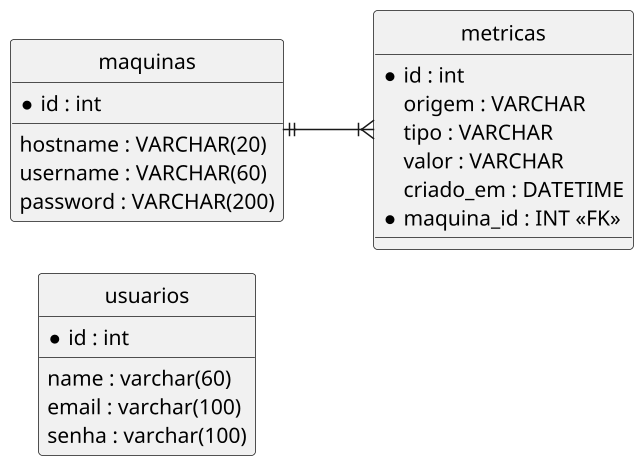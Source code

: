@startuml
hide circle
scale 1.5
skinparam linetype ortho
skinparam monochrome true
left to right direction

entity "usuarios" as usuarios {
  *id : int
  name : varchar(60)
  email : varchar(100)
  senha : varchar(100)
}

entity "maquinas" as maquinas {
  *id : int
  hostname : VARCHAR(20)
  username : VARCHAR(60)
  password : VARCHAR(200)
}

entity "metricas" as metricas {
  *id : int
  origem : VARCHAR
  tipo : VARCHAR
  valor : VARCHAR
  criado_em : DATETIME
  *maquina_id : INT <<FK>>
}

maquinas ||--|{ metricas
@enduml
